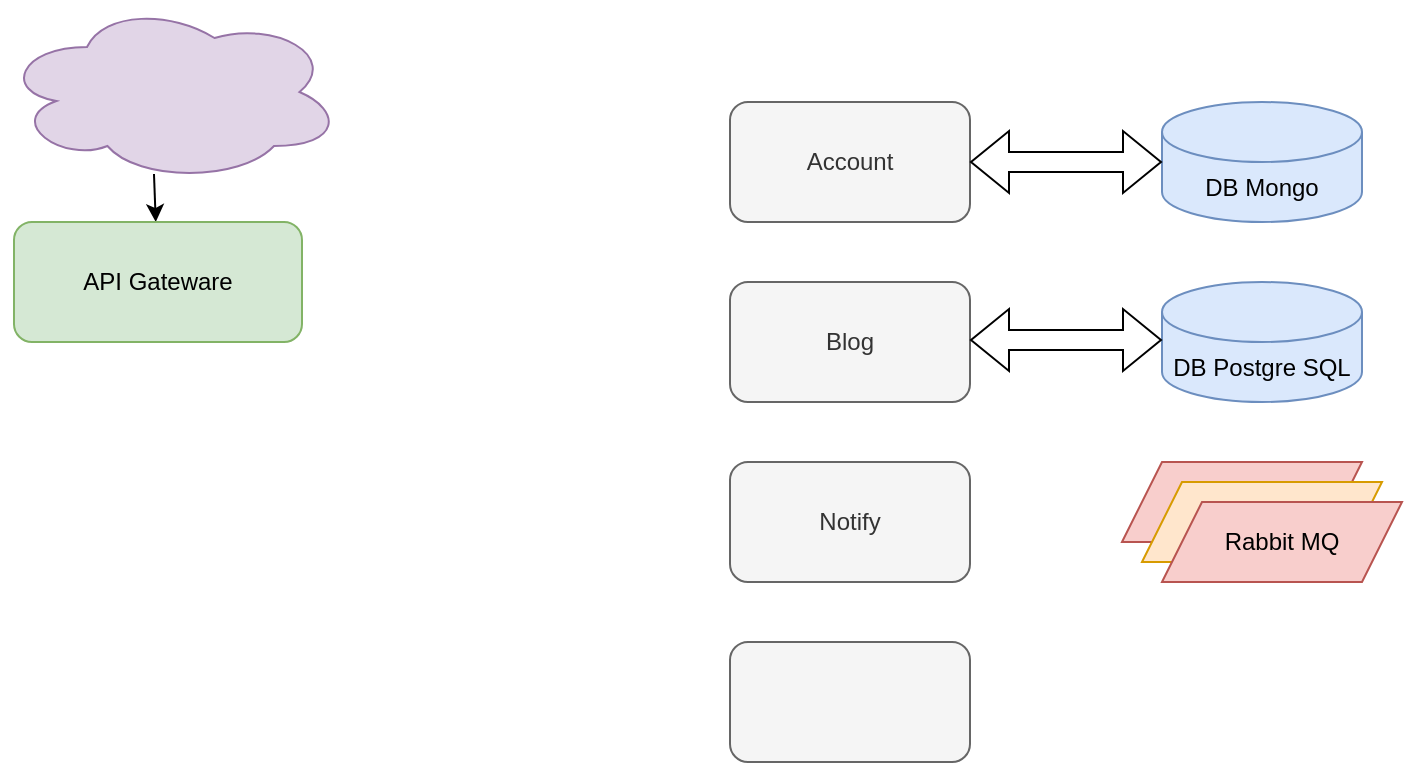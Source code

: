 <mxfile version="22.1.5" type="github">
  <diagram name="Страница — 1" id="DhTqjkecS1U5kovGu_CZ">
    <mxGraphModel dx="794" dy="477" grid="1" gridSize="10" guides="1" tooltips="1" connect="1" arrows="1" fold="1" page="1" pageScale="1" pageWidth="827" pageHeight="1169" math="0" shadow="0">
      <root>
        <mxCell id="0" />
        <mxCell id="1" parent="0" />
        <mxCell id="Vj0jSJ8QB2PO6li8JB-v-1" value="" style="ellipse;shape=cloud;whiteSpace=wrap;html=1;fillColor=#e1d5e7;strokeColor=#9673a6;" vertex="1" parent="1">
          <mxGeometry x="50" y="20" width="170" height="90" as="geometry" />
        </mxCell>
        <mxCell id="Vj0jSJ8QB2PO6li8JB-v-2" value="" style="endArrow=classic;html=1;rounded=0;exitX=0.447;exitY=0.956;exitDx=0;exitDy=0;exitPerimeter=0;" edge="1" parent="1" source="Vj0jSJ8QB2PO6li8JB-v-1" target="Vj0jSJ8QB2PO6li8JB-v-3">
          <mxGeometry width="50" height="50" relative="1" as="geometry">
            <mxPoint x="380" y="280" as="sourcePoint" />
            <mxPoint x="116" y="150" as="targetPoint" />
          </mxGeometry>
        </mxCell>
        <mxCell id="Vj0jSJ8QB2PO6li8JB-v-3" value="API Gateware" style="rounded=1;whiteSpace=wrap;html=1;fillColor=#d5e8d4;strokeColor=#82b366;" vertex="1" parent="1">
          <mxGeometry x="56" y="130" width="144" height="60" as="geometry" />
        </mxCell>
        <mxCell id="Vj0jSJ8QB2PO6li8JB-v-4" value="Account" style="rounded=1;whiteSpace=wrap;html=1;fillColor=#f5f5f5;fontColor=#333333;strokeColor=#666666;" vertex="1" parent="1">
          <mxGeometry x="414" y="70" width="120" height="60" as="geometry" />
        </mxCell>
        <mxCell id="Vj0jSJ8QB2PO6li8JB-v-5" value="Blog" style="rounded=1;whiteSpace=wrap;html=1;fillColor=#f5f5f5;fontColor=#333333;strokeColor=#666666;" vertex="1" parent="1">
          <mxGeometry x="414" y="160" width="120" height="60" as="geometry" />
        </mxCell>
        <mxCell id="Vj0jSJ8QB2PO6li8JB-v-6" value="Notify" style="rounded=1;whiteSpace=wrap;html=1;fillColor=#f5f5f5;fontColor=#333333;strokeColor=#666666;" vertex="1" parent="1">
          <mxGeometry x="414" y="250" width="120" height="60" as="geometry" />
        </mxCell>
        <mxCell id="Vj0jSJ8QB2PO6li8JB-v-7" value="" style="rounded=1;whiteSpace=wrap;html=1;fillColor=#f5f5f5;fontColor=#333333;strokeColor=#666666;" vertex="1" parent="1">
          <mxGeometry x="414" y="340" width="120" height="60" as="geometry" />
        </mxCell>
        <mxCell id="Vj0jSJ8QB2PO6li8JB-v-8" value="DB Mongo" style="shape=cylinder3;whiteSpace=wrap;html=1;boundedLbl=1;backgroundOutline=1;size=15;fillColor=#dae8fc;strokeColor=#6c8ebf;" vertex="1" parent="1">
          <mxGeometry x="630" y="70" width="100" height="60" as="geometry" />
        </mxCell>
        <mxCell id="Vj0jSJ8QB2PO6li8JB-v-9" value="" style="shape=flexArrow;endArrow=classic;startArrow=classic;html=1;rounded=0;exitX=1;exitY=0.5;exitDx=0;exitDy=0;" edge="1" parent="1" source="Vj0jSJ8QB2PO6li8JB-v-4">
          <mxGeometry width="100" height="100" relative="1" as="geometry">
            <mxPoint x="530" y="200" as="sourcePoint" />
            <mxPoint x="630" y="100" as="targetPoint" />
          </mxGeometry>
        </mxCell>
        <mxCell id="Vj0jSJ8QB2PO6li8JB-v-10" value="DB Postgre SQL" style="shape=cylinder3;whiteSpace=wrap;html=1;boundedLbl=1;backgroundOutline=1;size=15;fillColor=#dae8fc;strokeColor=#6c8ebf;" vertex="1" parent="1">
          <mxGeometry x="630" y="160" width="100" height="60" as="geometry" />
        </mxCell>
        <mxCell id="Vj0jSJ8QB2PO6li8JB-v-11" value="" style="shape=flexArrow;endArrow=classic;startArrow=classic;html=1;rounded=0;exitX=1;exitY=0.5;exitDx=0;exitDy=0;" edge="1" parent="1">
          <mxGeometry width="100" height="100" relative="1" as="geometry">
            <mxPoint x="534" y="189" as="sourcePoint" />
            <mxPoint x="630" y="189" as="targetPoint" />
          </mxGeometry>
        </mxCell>
        <mxCell id="Vj0jSJ8QB2PO6li8JB-v-12" value="" style="shape=parallelogram;perimeter=parallelogramPerimeter;whiteSpace=wrap;html=1;fixedSize=1;fillColor=#f8cecc;strokeColor=#b85450;" vertex="1" parent="1">
          <mxGeometry x="610" y="250" width="120" height="40" as="geometry" />
        </mxCell>
        <mxCell id="Vj0jSJ8QB2PO6li8JB-v-13" value="" style="shape=parallelogram;perimeter=parallelogramPerimeter;whiteSpace=wrap;html=1;fixedSize=1;fillColor=#ffe6cc;strokeColor=#d79b00;" vertex="1" parent="1">
          <mxGeometry x="620" y="260" width="120" height="40" as="geometry" />
        </mxCell>
        <mxCell id="Vj0jSJ8QB2PO6li8JB-v-14" value="Rabbit MQ" style="shape=parallelogram;perimeter=parallelogramPerimeter;whiteSpace=wrap;html=1;fixedSize=1;fillColor=#f8cecc;strokeColor=#b85450;" vertex="1" parent="1">
          <mxGeometry x="630" y="270" width="120" height="40" as="geometry" />
        </mxCell>
      </root>
    </mxGraphModel>
  </diagram>
</mxfile>
